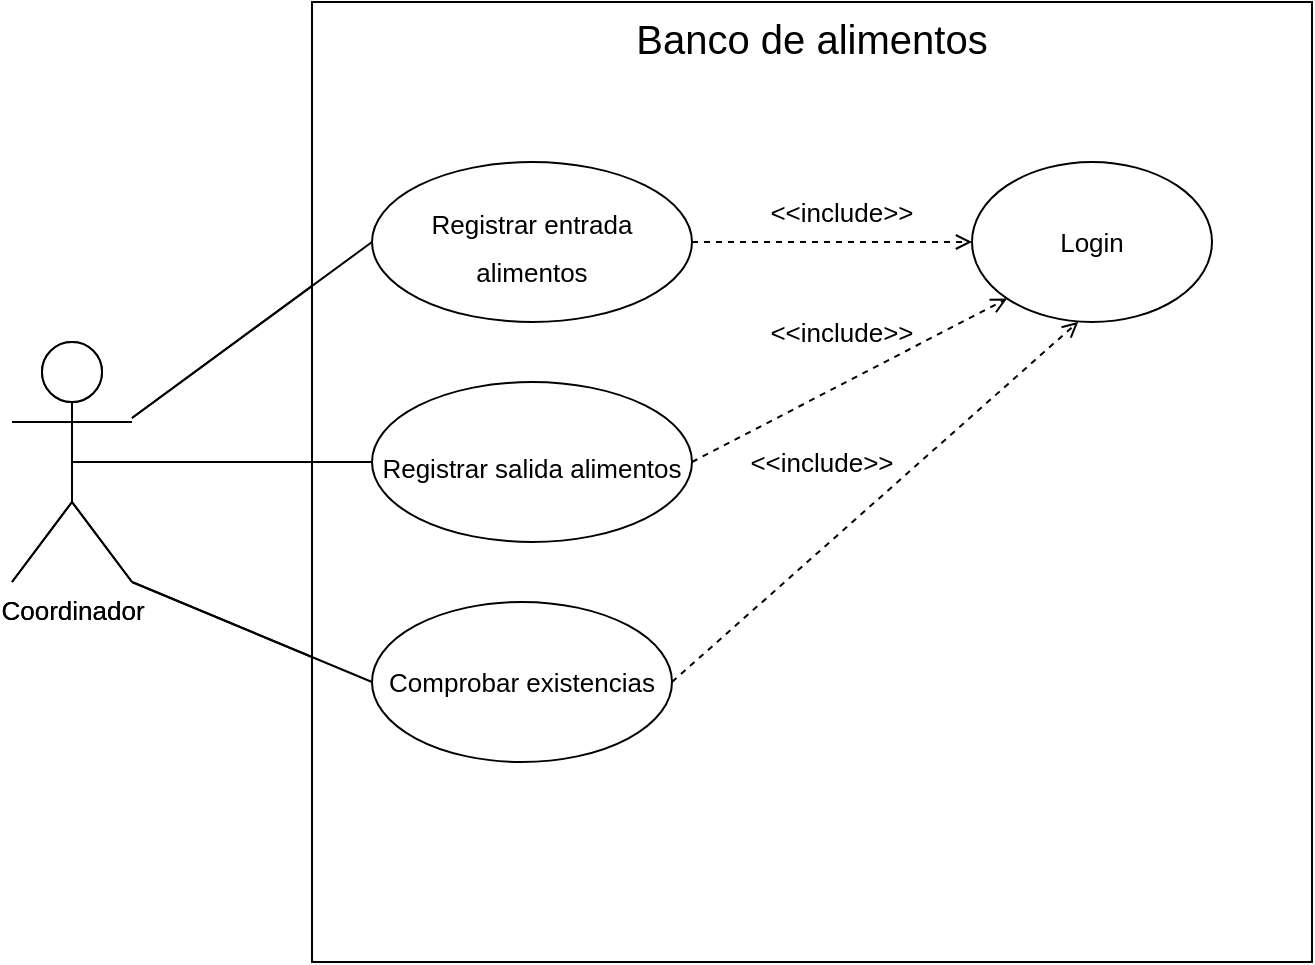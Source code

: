 <mxfile version="16.2.7" type="device"><diagram id="dGi0J_G1_j9o66drgtBO" name="Page-1"><mxGraphModel dx="1038" dy="579" grid="1" gridSize="10" guides="1" tooltips="1" connect="1" arrows="1" fold="1" page="1" pageScale="1" pageWidth="827" pageHeight="1169" math="0" shadow="0"><root><mxCell id="0"/><mxCell id="1" parent="0"/><mxCell id="NzDM9dhKFHU_nr4Reulf-1" value="&lt;font style=&quot;font-size: 20px&quot;&gt;Banco de alimentos&lt;/font&gt;" style="rounded=0;whiteSpace=wrap;html=1;verticalAlign=top;" vertex="1" parent="1"><mxGeometry x="330" y="40" width="500" height="480" as="geometry"/></mxCell><mxCell id="NzDM9dhKFHU_nr4Reulf-2" value="&lt;font style=&quot;font-size: 13px&quot;&gt;Registrar entrada alimentos&lt;/font&gt;" style="ellipse;whiteSpace=wrap;html=1;fontSize=20;" vertex="1" parent="1"><mxGeometry x="360" y="120" width="160" height="80" as="geometry"/></mxCell><mxCell id="NzDM9dhKFHU_nr4Reulf-3" value="&lt;font style=&quot;font-size: 13px&quot;&gt;Registrar salida alimentos&lt;/font&gt;" style="ellipse;whiteSpace=wrap;html=1;fontSize=20;" vertex="1" parent="1"><mxGeometry x="360" y="230" width="160" height="80" as="geometry"/></mxCell><mxCell id="NzDM9dhKFHU_nr4Reulf-4" value="Comprobar existencias" style="ellipse;whiteSpace=wrap;html=1;fontSize=13;" vertex="1" parent="1"><mxGeometry x="360" y="340" width="150" height="80" as="geometry"/></mxCell><mxCell id="NzDM9dhKFHU_nr4Reulf-5" value="Login" style="ellipse;whiteSpace=wrap;html=1;fontSize=13;" vertex="1" parent="1"><mxGeometry x="650" y="230" width="120" height="80" as="geometry"/></mxCell><mxCell id="NzDM9dhKFHU_nr4Reulf-8" value="Coordinador" style="shape=umlActor;verticalLabelPosition=bottom;verticalAlign=top;html=1;outlineConnect=0;fontSize=13;" vertex="1" parent="1"><mxGeometry x="180" y="210" width="60" height="120" as="geometry"/></mxCell><mxCell id="NzDM9dhKFHU_nr4Reulf-10" value="" style="endArrow=none;html=1;rounded=0;fontSize=13;entryX=0;entryY=0.5;entryDx=0;entryDy=0;" edge="1" parent="1" source="NzDM9dhKFHU_nr4Reulf-8" target="NzDM9dhKFHU_nr4Reulf-2"><mxGeometry width="50" height="50" relative="1" as="geometry"><mxPoint x="390" y="320" as="sourcePoint"/><mxPoint x="440" y="270" as="targetPoint"/></mxGeometry></mxCell><mxCell id="NzDM9dhKFHU_nr4Reulf-11" value="" style="endArrow=none;html=1;rounded=0;fontSize=13;entryX=0;entryY=0.5;entryDx=0;entryDy=0;exitX=0.5;exitY=0.5;exitDx=0;exitDy=0;exitPerimeter=0;" edge="1" parent="1" source="NzDM9dhKFHU_nr4Reulf-8" target="NzDM9dhKFHU_nr4Reulf-3"><mxGeometry width="50" height="50" relative="1" as="geometry"><mxPoint x="250" y="258" as="sourcePoint"/><mxPoint x="370" y="170" as="targetPoint"/></mxGeometry></mxCell><mxCell id="NzDM9dhKFHU_nr4Reulf-12" value="" style="endArrow=none;html=1;rounded=0;fontSize=13;entryX=0;entryY=0.5;entryDx=0;entryDy=0;exitX=1;exitY=1;exitDx=0;exitDy=0;exitPerimeter=0;" edge="1" parent="1" source="NzDM9dhKFHU_nr4Reulf-8" target="NzDM9dhKFHU_nr4Reulf-4"><mxGeometry width="50" height="50" relative="1" as="geometry"><mxPoint x="220" y="280" as="sourcePoint"/><mxPoint x="370" y="280" as="targetPoint"/></mxGeometry></mxCell><mxCell id="NzDM9dhKFHU_nr4Reulf-13" value="" style="endArrow=open;html=1;rounded=0;fontSize=13;entryX=0;entryY=0.5;entryDx=0;entryDy=0;exitX=1;exitY=0.5;exitDx=0;exitDy=0;dashed=1;endFill=0;" edge="1" parent="1" source="NzDM9dhKFHU_nr4Reulf-2" target="NzDM9dhKFHU_nr4Reulf-5"><mxGeometry width="50" height="50" relative="1" as="geometry"><mxPoint x="390" y="320" as="sourcePoint"/><mxPoint x="440" y="270" as="targetPoint"/></mxGeometry></mxCell><mxCell id="NzDM9dhKFHU_nr4Reulf-14" value="" style="endArrow=open;html=1;rounded=0;fontSize=13;entryX=0;entryY=0.5;entryDx=0;entryDy=0;exitX=1;exitY=0.5;exitDx=0;exitDy=0;dashed=1;endFill=0;" edge="1" parent="1" source="NzDM9dhKFHU_nr4Reulf-3" target="NzDM9dhKFHU_nr4Reulf-5"><mxGeometry width="50" height="50" relative="1" as="geometry"><mxPoint x="530" y="170" as="sourcePoint"/><mxPoint x="590" y="280" as="targetPoint"/></mxGeometry></mxCell><mxCell id="NzDM9dhKFHU_nr4Reulf-15" value="" style="endArrow=open;html=1;rounded=0;fontSize=13;entryX=0;entryY=0.5;entryDx=0;entryDy=0;exitX=1;exitY=0.5;exitDx=0;exitDy=0;dashed=1;endFill=0;" edge="1" parent="1" source="NzDM9dhKFHU_nr4Reulf-4" target="NzDM9dhKFHU_nr4Reulf-5"><mxGeometry width="50" height="50" relative="1" as="geometry"><mxPoint x="540" y="180" as="sourcePoint"/><mxPoint x="600" y="290" as="targetPoint"/></mxGeometry></mxCell><mxCell id="NzDM9dhKFHU_nr4Reulf-16" value="&amp;lt;&amp;lt;include&amp;gt;&amp;gt;" style="text;html=1;strokeColor=none;fillColor=none;align=center;verticalAlign=middle;whiteSpace=wrap;rounded=0;fontSize=13;" vertex="1" parent="1"><mxGeometry x="560" y="170" width="90" height="30" as="geometry"/></mxCell><mxCell id="NzDM9dhKFHU_nr4Reulf-17" value="&amp;lt;&amp;lt;include&amp;gt;&amp;gt;" style="text;html=1;strokeColor=none;fillColor=none;align=center;verticalAlign=middle;whiteSpace=wrap;rounded=0;fontSize=13;" vertex="1" parent="1"><mxGeometry x="550" y="340" width="90" height="30" as="geometry"/></mxCell><mxCell id="NzDM9dhKFHU_nr4Reulf-18" value="&amp;lt;&amp;lt;include&amp;gt;&amp;gt;" style="text;html=1;strokeColor=none;fillColor=none;align=center;verticalAlign=middle;whiteSpace=wrap;rounded=0;fontSize=13;" vertex="1" parent="1"><mxGeometry x="520" y="240" width="90" height="30" as="geometry"/></mxCell><mxCell id="NzDM9dhKFHU_nr4Reulf-19" value="&lt;font style=&quot;font-size: 20px&quot;&gt;Banco de alimentos&lt;/font&gt;" style="rounded=0;whiteSpace=wrap;html=1;verticalAlign=top;" vertex="1" parent="1"><mxGeometry x="330" y="40" width="500" height="480" as="geometry"/></mxCell><mxCell id="NzDM9dhKFHU_nr4Reulf-20" value="&lt;font style=&quot;font-size: 13px&quot;&gt;Registrar entrada alimentos&lt;/font&gt;" style="ellipse;whiteSpace=wrap;html=1;fontSize=20;" vertex="1" parent="1"><mxGeometry x="360" y="120" width="160" height="80" as="geometry"/></mxCell><mxCell id="NzDM9dhKFHU_nr4Reulf-21" value="&lt;font style=&quot;font-size: 13px&quot;&gt;Registrar salida alimentos&lt;/font&gt;" style="ellipse;whiteSpace=wrap;html=1;fontSize=20;" vertex="1" parent="1"><mxGeometry x="360" y="230" width="160" height="80" as="geometry"/></mxCell><mxCell id="NzDM9dhKFHU_nr4Reulf-22" value="Comprobar existencias" style="ellipse;whiteSpace=wrap;html=1;fontSize=13;" vertex="1" parent="1"><mxGeometry x="360" y="340" width="150" height="80" as="geometry"/></mxCell><mxCell id="NzDM9dhKFHU_nr4Reulf-24" value="Coordinador" style="shape=umlActor;verticalLabelPosition=bottom;verticalAlign=top;html=1;outlineConnect=0;fontSize=13;" vertex="1" parent="1"><mxGeometry x="180" y="210" width="60" height="120" as="geometry"/></mxCell><mxCell id="NzDM9dhKFHU_nr4Reulf-25" value="" style="endArrow=none;html=1;rounded=0;fontSize=13;entryX=0;entryY=0.5;entryDx=0;entryDy=0;" edge="1" parent="1" source="NzDM9dhKFHU_nr4Reulf-24" target="NzDM9dhKFHU_nr4Reulf-20"><mxGeometry width="50" height="50" relative="1" as="geometry"><mxPoint x="390" y="320" as="sourcePoint"/><mxPoint x="440" y="270" as="targetPoint"/></mxGeometry></mxCell><mxCell id="NzDM9dhKFHU_nr4Reulf-26" value="" style="endArrow=none;html=1;rounded=0;fontSize=13;entryX=0;entryY=0.5;entryDx=0;entryDy=0;exitX=0.5;exitY=0.5;exitDx=0;exitDy=0;exitPerimeter=0;" edge="1" parent="1" source="NzDM9dhKFHU_nr4Reulf-24" target="NzDM9dhKFHU_nr4Reulf-21"><mxGeometry width="50" height="50" relative="1" as="geometry"><mxPoint x="250" y="258" as="sourcePoint"/><mxPoint x="370" y="170" as="targetPoint"/></mxGeometry></mxCell><mxCell id="NzDM9dhKFHU_nr4Reulf-27" value="" style="endArrow=none;html=1;rounded=0;fontSize=13;entryX=0;entryY=0.5;entryDx=0;entryDy=0;exitX=1;exitY=1;exitDx=0;exitDy=0;exitPerimeter=0;" edge="1" parent="1" source="NzDM9dhKFHU_nr4Reulf-24" target="NzDM9dhKFHU_nr4Reulf-22"><mxGeometry width="50" height="50" relative="1" as="geometry"><mxPoint x="220" y="280" as="sourcePoint"/><mxPoint x="370" y="280" as="targetPoint"/></mxGeometry></mxCell><mxCell id="NzDM9dhKFHU_nr4Reulf-28" value="" style="endArrow=open;html=1;rounded=0;fontSize=13;entryX=0;entryY=0.5;entryDx=0;entryDy=0;exitX=1;exitY=0.5;exitDx=0;exitDy=0;dashed=1;endFill=0;" edge="1" parent="1" source="NzDM9dhKFHU_nr4Reulf-20" target="NzDM9dhKFHU_nr4Reulf-34"><mxGeometry width="50" height="50" relative="1" as="geometry"><mxPoint x="390" y="320" as="sourcePoint"/><mxPoint x="440" y="270" as="targetPoint"/></mxGeometry></mxCell><mxCell id="NzDM9dhKFHU_nr4Reulf-29" value="" style="endArrow=open;html=1;rounded=0;fontSize=13;entryX=0;entryY=1;entryDx=0;entryDy=0;exitX=1;exitY=0.5;exitDx=0;exitDy=0;dashed=1;endFill=0;" edge="1" parent="1" source="NzDM9dhKFHU_nr4Reulf-21" target="NzDM9dhKFHU_nr4Reulf-34"><mxGeometry width="50" height="50" relative="1" as="geometry"><mxPoint x="530" y="170" as="sourcePoint"/><mxPoint x="660" y="270" as="targetPoint"/></mxGeometry></mxCell><mxCell id="NzDM9dhKFHU_nr4Reulf-30" value="" style="endArrow=open;html=1;rounded=0;fontSize=13;entryX=0.443;entryY=0.998;entryDx=0;entryDy=0;exitX=1;exitY=0.5;exitDx=0;exitDy=0;dashed=1;endFill=0;entryPerimeter=0;" edge="1" parent="1" source="NzDM9dhKFHU_nr4Reulf-22" target="NzDM9dhKFHU_nr4Reulf-34"><mxGeometry width="50" height="50" relative="1" as="geometry"><mxPoint x="540" y="180" as="sourcePoint"/><mxPoint x="660" y="380" as="targetPoint"/></mxGeometry></mxCell><mxCell id="NzDM9dhKFHU_nr4Reulf-31" value="&amp;lt;&amp;lt;include&amp;gt;&amp;gt;" style="text;html=1;strokeColor=none;fillColor=none;align=center;verticalAlign=middle;whiteSpace=wrap;rounded=0;fontSize=13;" vertex="1" parent="1"><mxGeometry x="550" y="130" width="90" height="30" as="geometry"/></mxCell><mxCell id="NzDM9dhKFHU_nr4Reulf-32" value="&amp;lt;&amp;lt;include&amp;gt;&amp;gt;" style="text;html=1;strokeColor=none;fillColor=none;align=center;verticalAlign=middle;whiteSpace=wrap;rounded=0;fontSize=13;" vertex="1" parent="1"><mxGeometry x="540" y="255" width="90" height="30" as="geometry"/></mxCell><mxCell id="NzDM9dhKFHU_nr4Reulf-33" value="&amp;lt;&amp;lt;include&amp;gt;&amp;gt;" style="text;html=1;strokeColor=none;fillColor=none;align=center;verticalAlign=middle;whiteSpace=wrap;rounded=0;fontSize=13;" vertex="1" parent="1"><mxGeometry x="550" y="190" width="90" height="30" as="geometry"/></mxCell><mxCell id="NzDM9dhKFHU_nr4Reulf-34" value="Login" style="ellipse;whiteSpace=wrap;html=1;fontSize=13;" vertex="1" parent="1"><mxGeometry x="660" y="120" width="120" height="80" as="geometry"/></mxCell></root></mxGraphModel></diagram></mxfile>